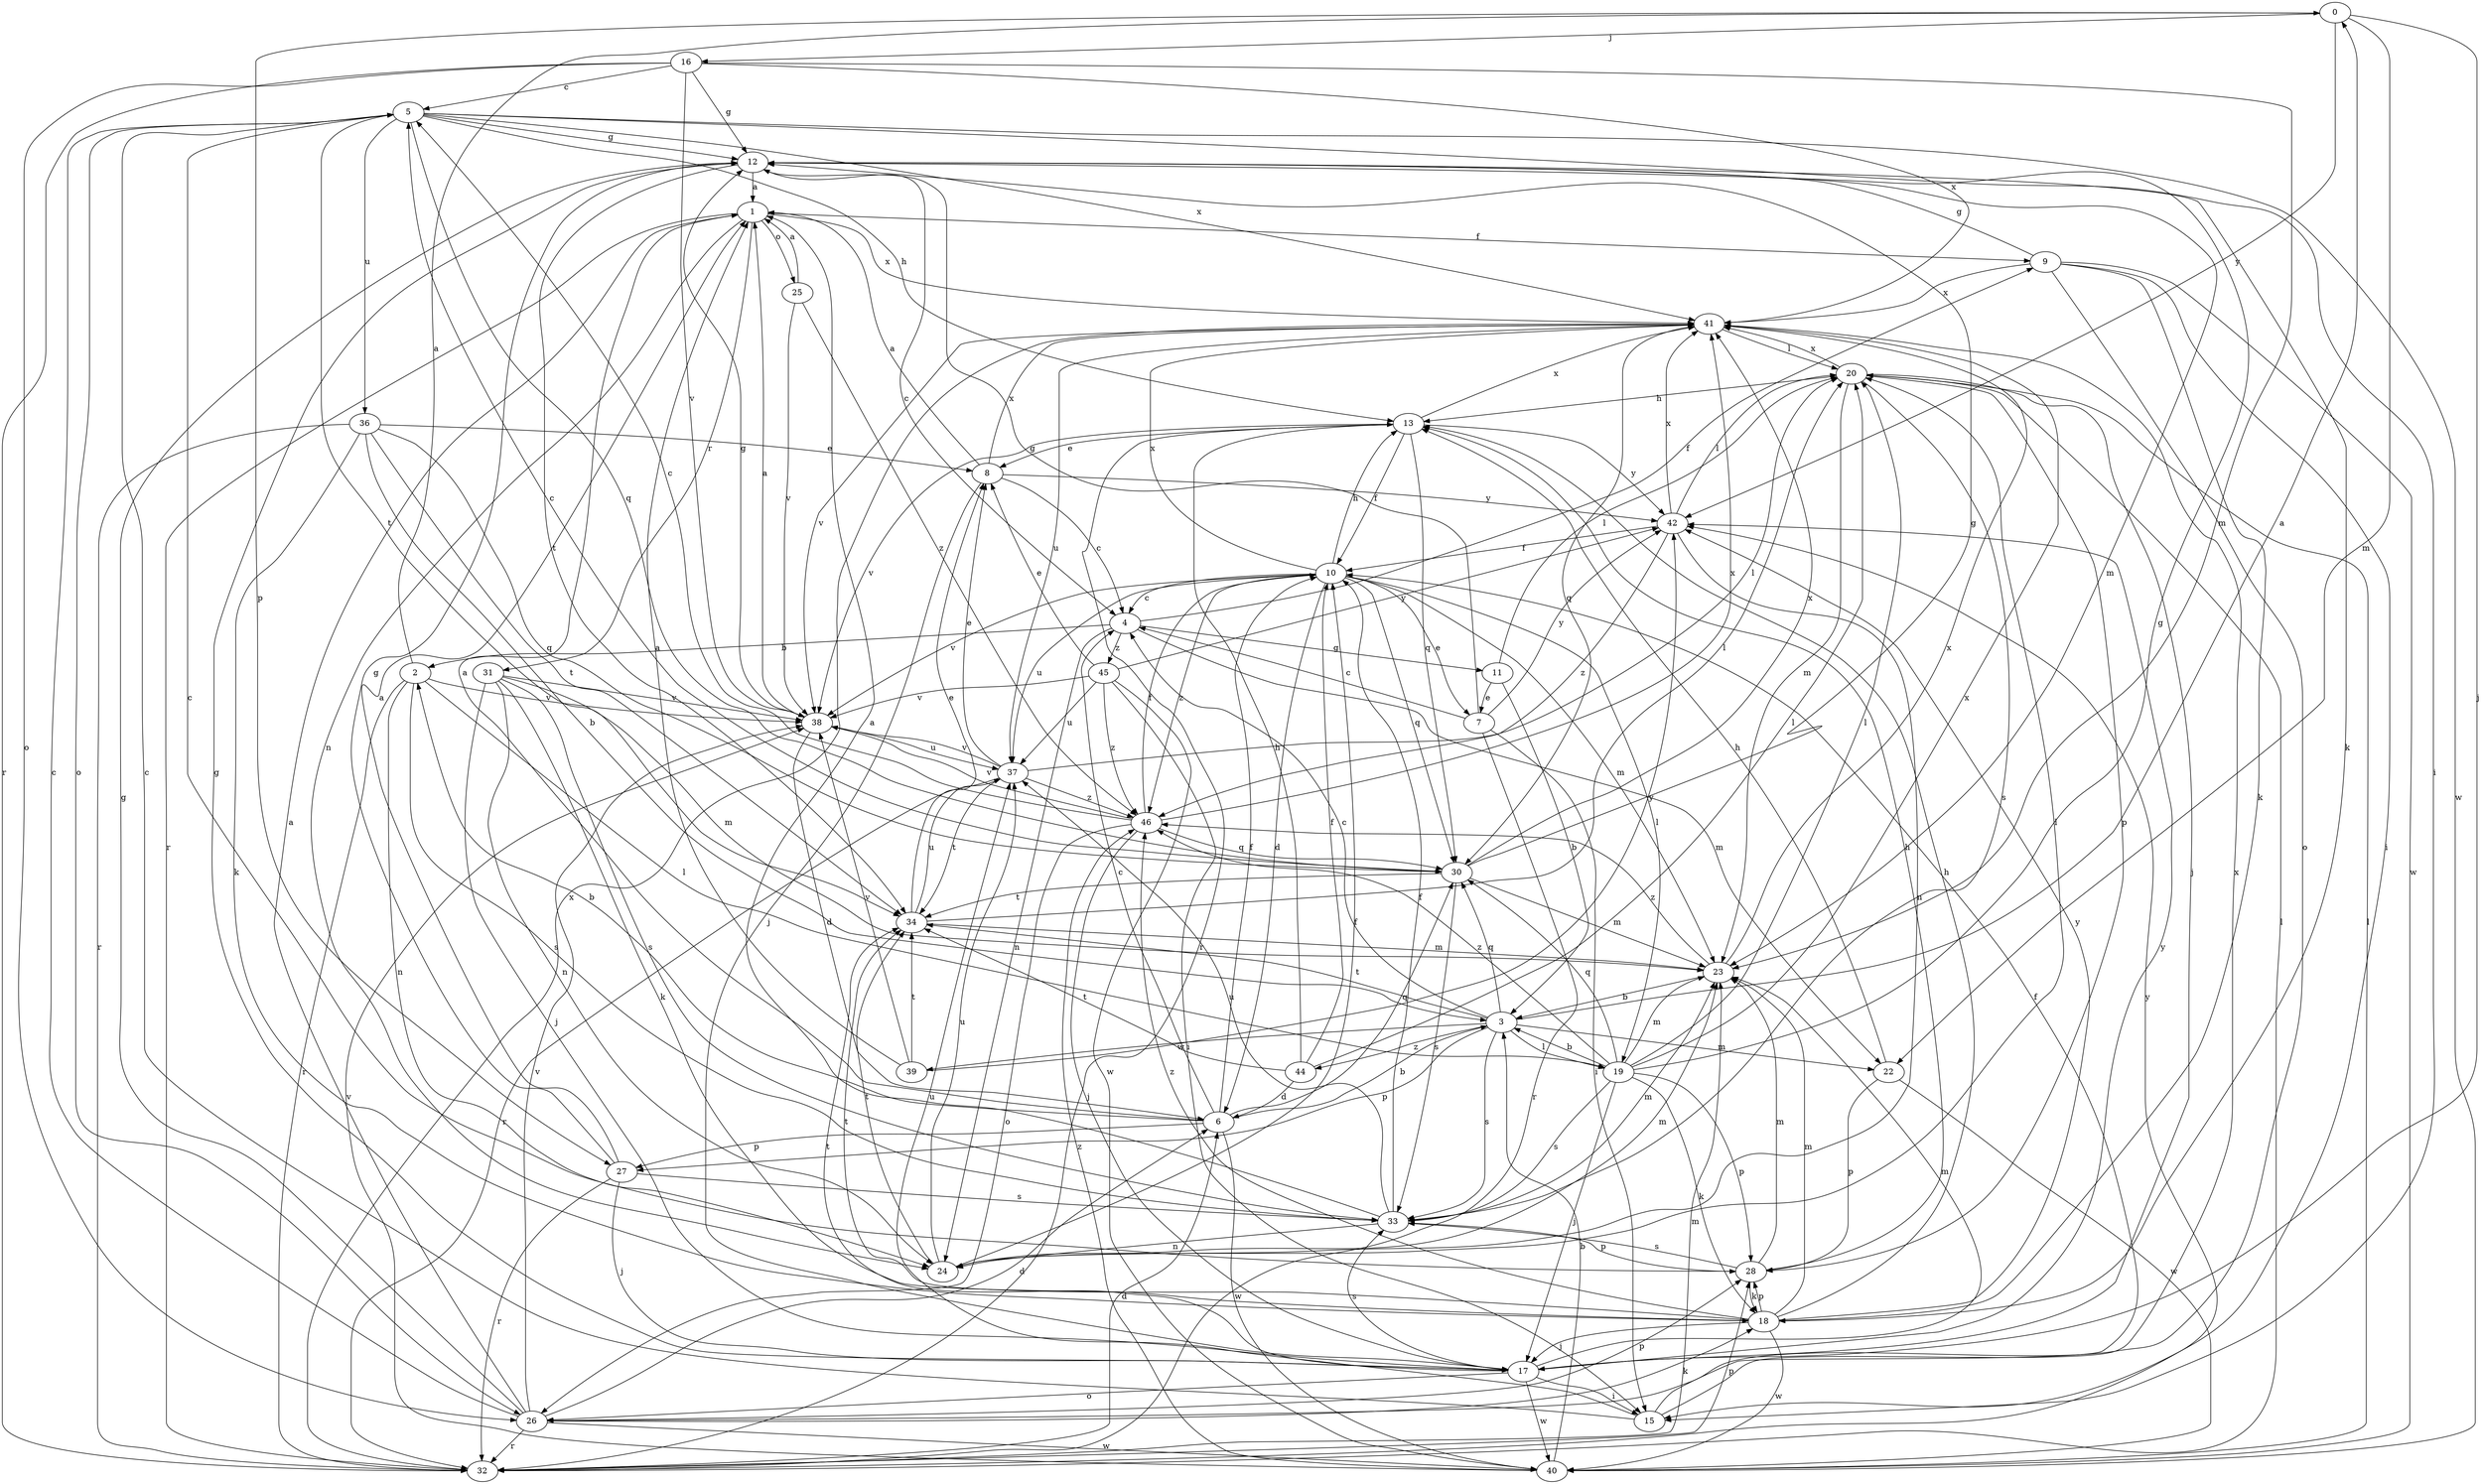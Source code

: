 strict digraph  {
0;
1;
2;
3;
4;
5;
6;
7;
8;
9;
10;
11;
12;
13;
15;
16;
17;
18;
19;
20;
22;
23;
24;
25;
26;
27;
28;
30;
31;
32;
33;
34;
36;
37;
38;
39;
40;
41;
42;
44;
45;
46;
0 -> 16  [label=j];
0 -> 17  [label=j];
0 -> 22  [label=m];
0 -> 27  [label=p];
0 -> 42  [label=y];
1 -> 9  [label=f];
1 -> 24  [label=n];
1 -> 25  [label=o];
1 -> 31  [label=r];
1 -> 32  [label=r];
1 -> 41  [label=x];
2 -> 0  [label=a];
2 -> 19  [label=l];
2 -> 24  [label=n];
2 -> 32  [label=r];
2 -> 33  [label=s];
2 -> 38  [label=v];
3 -> 0  [label=a];
3 -> 4  [label=c];
3 -> 19  [label=l];
3 -> 22  [label=m];
3 -> 27  [label=p];
3 -> 30  [label=q];
3 -> 33  [label=s];
3 -> 34  [label=t];
3 -> 39  [label=w];
3 -> 44  [label=z];
4 -> 2  [label=b];
4 -> 9  [label=f];
4 -> 11  [label=g];
4 -> 22  [label=m];
4 -> 24  [label=n];
4 -> 45  [label=z];
5 -> 12  [label=g];
5 -> 13  [label=h];
5 -> 15  [label=i];
5 -> 26  [label=o];
5 -> 30  [label=q];
5 -> 34  [label=t];
5 -> 36  [label=u];
5 -> 40  [label=w];
5 -> 41  [label=x];
6 -> 1  [label=a];
6 -> 2  [label=b];
6 -> 3  [label=b];
6 -> 4  [label=c];
6 -> 10  [label=f];
6 -> 27  [label=p];
6 -> 30  [label=q];
6 -> 40  [label=w];
7 -> 4  [label=c];
7 -> 12  [label=g];
7 -> 15  [label=i];
7 -> 32  [label=r];
7 -> 42  [label=y];
8 -> 1  [label=a];
8 -> 4  [label=c];
8 -> 17  [label=j];
8 -> 41  [label=x];
8 -> 42  [label=y];
9 -> 12  [label=g];
9 -> 15  [label=i];
9 -> 18  [label=k];
9 -> 26  [label=o];
9 -> 40  [label=w];
9 -> 41  [label=x];
10 -> 4  [label=c];
10 -> 6  [label=d];
10 -> 7  [label=e];
10 -> 13  [label=h];
10 -> 19  [label=l];
10 -> 23  [label=m];
10 -> 30  [label=q];
10 -> 37  [label=u];
10 -> 38  [label=v];
10 -> 41  [label=x];
10 -> 46  [label=z];
11 -> 3  [label=b];
11 -> 7  [label=e];
11 -> 20  [label=l];
12 -> 1  [label=a];
12 -> 4  [label=c];
12 -> 18  [label=k];
12 -> 23  [label=m];
12 -> 34  [label=t];
13 -> 8  [label=e];
13 -> 10  [label=f];
13 -> 30  [label=q];
13 -> 32  [label=r];
13 -> 38  [label=v];
13 -> 41  [label=x];
13 -> 42  [label=y];
15 -> 5  [label=c];
15 -> 10  [label=f];
15 -> 37  [label=u];
15 -> 41  [label=x];
16 -> 5  [label=c];
16 -> 12  [label=g];
16 -> 23  [label=m];
16 -> 26  [label=o];
16 -> 32  [label=r];
16 -> 38  [label=v];
16 -> 41  [label=x];
17 -> 12  [label=g];
17 -> 15  [label=i];
17 -> 23  [label=m];
17 -> 26  [label=o];
17 -> 33  [label=s];
17 -> 34  [label=t];
17 -> 40  [label=w];
17 -> 42  [label=y];
18 -> 13  [label=h];
18 -> 17  [label=j];
18 -> 23  [label=m];
18 -> 28  [label=p];
18 -> 34  [label=t];
18 -> 40  [label=w];
18 -> 42  [label=y];
18 -> 46  [label=z];
19 -> 3  [label=b];
19 -> 12  [label=g];
19 -> 17  [label=j];
19 -> 18  [label=k];
19 -> 20  [label=l];
19 -> 23  [label=m];
19 -> 28  [label=p];
19 -> 30  [label=q];
19 -> 33  [label=s];
19 -> 41  [label=x];
19 -> 46  [label=z];
20 -> 13  [label=h];
20 -> 17  [label=j];
20 -> 23  [label=m];
20 -> 28  [label=p];
20 -> 33  [label=s];
20 -> 41  [label=x];
22 -> 13  [label=h];
22 -> 28  [label=p];
22 -> 40  [label=w];
23 -> 3  [label=b];
23 -> 41  [label=x];
23 -> 46  [label=z];
24 -> 10  [label=f];
24 -> 20  [label=l];
24 -> 23  [label=m];
24 -> 34  [label=t];
24 -> 37  [label=u];
25 -> 1  [label=a];
25 -> 38  [label=v];
25 -> 46  [label=z];
26 -> 1  [label=a];
26 -> 5  [label=c];
26 -> 6  [label=d];
26 -> 12  [label=g];
26 -> 18  [label=k];
26 -> 28  [label=p];
26 -> 32  [label=r];
26 -> 38  [label=v];
26 -> 40  [label=w];
27 -> 1  [label=a];
27 -> 12  [label=g];
27 -> 17  [label=j];
27 -> 32  [label=r];
27 -> 33  [label=s];
28 -> 5  [label=c];
28 -> 13  [label=h];
28 -> 18  [label=k];
28 -> 23  [label=m];
28 -> 33  [label=s];
30 -> 5  [label=c];
30 -> 12  [label=g];
30 -> 23  [label=m];
30 -> 33  [label=s];
30 -> 34  [label=t];
30 -> 41  [label=x];
31 -> 17  [label=j];
31 -> 18  [label=k];
31 -> 23  [label=m];
31 -> 24  [label=n];
31 -> 33  [label=s];
31 -> 38  [label=v];
32 -> 6  [label=d];
32 -> 20  [label=l];
32 -> 23  [label=m];
32 -> 28  [label=p];
32 -> 41  [label=x];
32 -> 42  [label=y];
33 -> 1  [label=a];
33 -> 10  [label=f];
33 -> 23  [label=m];
33 -> 24  [label=n];
33 -> 28  [label=p];
33 -> 37  [label=u];
34 -> 8  [label=e];
34 -> 20  [label=l];
34 -> 23  [label=m];
34 -> 37  [label=u];
36 -> 3  [label=b];
36 -> 8  [label=e];
36 -> 18  [label=k];
36 -> 30  [label=q];
36 -> 32  [label=r];
36 -> 34  [label=t];
37 -> 8  [label=e];
37 -> 20  [label=l];
37 -> 32  [label=r];
37 -> 34  [label=t];
37 -> 38  [label=v];
37 -> 46  [label=z];
38 -> 1  [label=a];
38 -> 6  [label=d];
38 -> 12  [label=g];
38 -> 37  [label=u];
39 -> 1  [label=a];
39 -> 34  [label=t];
39 -> 38  [label=v];
39 -> 42  [label=y];
40 -> 3  [label=b];
40 -> 20  [label=l];
40 -> 38  [label=v];
40 -> 46  [label=z];
41 -> 20  [label=l];
41 -> 30  [label=q];
41 -> 37  [label=u];
41 -> 38  [label=v];
42 -> 10  [label=f];
42 -> 20  [label=l];
42 -> 24  [label=n];
42 -> 41  [label=x];
42 -> 46  [label=z];
44 -> 6  [label=d];
44 -> 10  [label=f];
44 -> 13  [label=h];
44 -> 20  [label=l];
44 -> 34  [label=t];
45 -> 8  [label=e];
45 -> 15  [label=i];
45 -> 37  [label=u];
45 -> 38  [label=v];
45 -> 40  [label=w];
45 -> 42  [label=y];
45 -> 46  [label=z];
46 -> 5  [label=c];
46 -> 10  [label=f];
46 -> 17  [label=j];
46 -> 26  [label=o];
46 -> 30  [label=q];
46 -> 38  [label=v];
46 -> 41  [label=x];
}
